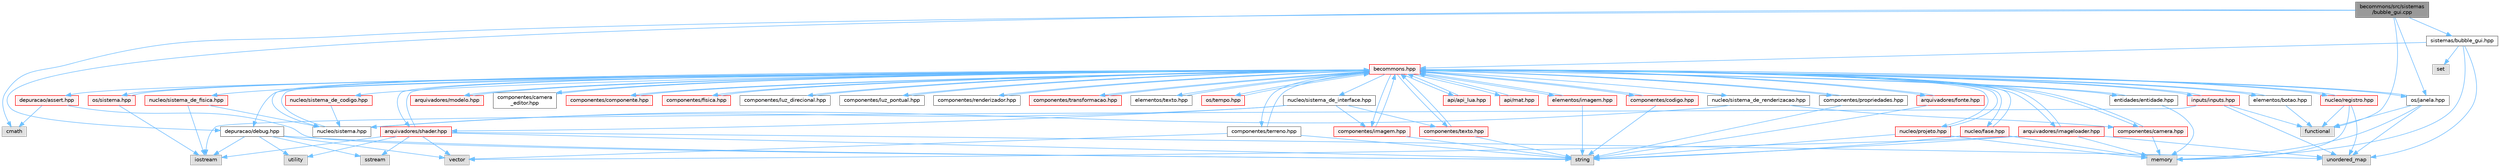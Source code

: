 digraph "becommons/src/sistemas/bubble_gui.cpp"
{
 // LATEX_PDF_SIZE
  bgcolor="transparent";
  edge [fontname=Helvetica,fontsize=10,labelfontname=Helvetica,labelfontsize=10];
  node [fontname=Helvetica,fontsize=10,shape=box,height=0.2,width=0.4];
  Node1 [id="Node000001",label="becommons/src/sistemas\l/bubble_gui.cpp",height=0.2,width=0.4,color="gray40", fillcolor="grey60", style="filled", fontcolor="black",tooltip=" "];
  Node1 -> Node2 [id="edge1_Node000001_Node000002",color="steelblue1",style="solid",tooltip=" "];
  Node2 [id="Node000002",label="sistemas/bubble_gui.hpp",height=0.2,width=0.4,color="grey40", fillcolor="white", style="filled",URL="$bubble__gui_8hpp.html",tooltip=" "];
  Node2 -> Node3 [id="edge2_Node000002_Node000003",color="steelblue1",style="solid",tooltip=" "];
  Node3 [id="Node000003",label="unordered_map",height=0.2,width=0.4,color="grey60", fillcolor="#E0E0E0", style="filled",tooltip=" "];
  Node2 -> Node4 [id="edge3_Node000002_Node000004",color="steelblue1",style="solid",tooltip=" "];
  Node4 [id="Node000004",label="memory",height=0.2,width=0.4,color="grey60", fillcolor="#E0E0E0", style="filled",tooltip=" "];
  Node2 -> Node5 [id="edge4_Node000002_Node000005",color="steelblue1",style="solid",tooltip=" "];
  Node5 [id="Node000005",label="set",height=0.2,width=0.4,color="grey60", fillcolor="#E0E0E0", style="filled",tooltip=" "];
  Node2 -> Node6 [id="edge5_Node000002_Node000006",color="steelblue1",style="solid",tooltip=" "];
  Node6 [id="Node000006",label="becommons.hpp",height=0.2,width=0.4,color="red", fillcolor="#FFF0F0", style="filled",URL="$becommons_8hpp.html",tooltip=" "];
  Node6 -> Node7 [id="edge6_Node000006_Node000007",color="steelblue1",style="solid",tooltip=" "];
  Node7 [id="Node000007",label="api/api_lua.hpp",height=0.2,width=0.4,color="red", fillcolor="#FFF0F0", style="filled",URL="$api__lua_8hpp.html",tooltip="Gerencia a configuração do luabridge para api lua."];
  Node7 -> Node6 [id="edge7_Node000007_Node000006",color="steelblue1",style="solid",tooltip=" "];
  Node6 -> Node12 [id="edge8_Node000006_Node000012",color="steelblue1",style="solid",tooltip=" "];
  Node12 [id="Node000012",label="api/mat.hpp",height=0.2,width=0.4,color="red", fillcolor="#FFF0F0", style="filled",URL="$mat_8hpp.html",tooltip="Gerencia funçoes matemáticas."];
  Node12 -> Node6 [id="edge9_Node000012_Node000006",color="steelblue1",style="solid",tooltip=" "];
  Node6 -> Node15 [id="edge10_Node000006_Node000015",color="steelblue1",style="solid",tooltip=" "];
  Node15 [id="Node000015",label="arquivadores/fonte.hpp",height=0.2,width=0.4,color="red", fillcolor="#FFF0F0", style="filled",URL="$fonte_8hpp.html",tooltip="Define estruturas básicas para renderização de textos."];
  Node15 -> Node17 [id="edge11_Node000015_Node000017",color="steelblue1",style="solid",tooltip=" "];
  Node17 [id="Node000017",label="string",height=0.2,width=0.4,color="grey60", fillcolor="#E0E0E0", style="filled",tooltip=" "];
  Node15 -> Node6 [id="edge12_Node000015_Node000006",color="steelblue1",style="solid",tooltip=" "];
  Node6 -> Node20 [id="edge13_Node000006_Node000020",color="steelblue1",style="solid",tooltip=" "];
  Node20 [id="Node000020",label="arquivadores/imageloader.hpp",height=0.2,width=0.4,color="red", fillcolor="#FFF0F0", style="filled",URL="$imageloader_8hpp.html",tooltip="Gerencia as imagems/texturas carregadas na engine."];
  Node20 -> Node17 [id="edge14_Node000020_Node000017",color="steelblue1",style="solid",tooltip=" "];
  Node20 -> Node3 [id="edge15_Node000020_Node000003",color="steelblue1",style="solid",tooltip=" "];
  Node20 -> Node23 [id="edge16_Node000020_Node000023",color="steelblue1",style="solid",tooltip=" "];
  Node23 [id="Node000023",label="vector",height=0.2,width=0.4,color="grey60", fillcolor="#E0E0E0", style="filled",tooltip=" "];
  Node20 -> Node4 [id="edge17_Node000020_Node000004",color="steelblue1",style="solid",tooltip=" "];
  Node20 -> Node6 [id="edge18_Node000020_Node000006",color="steelblue1",style="solid",tooltip=" "];
  Node6 -> Node24 [id="edge19_Node000006_Node000024",color="steelblue1",style="solid",tooltip=" "];
  Node24 [id="Node000024",label="arquivadores/modelo.hpp",height=0.2,width=0.4,color="red", fillcolor="#FFF0F0", style="filled",URL="$modelo_8hpp.html",tooltip="Carrega um modelo usando a biblioteca assimp com base em um diretório."];
  Node24 -> Node6 [id="edge20_Node000024_Node000006",color="steelblue1",style="solid",tooltip=" "];
  Node6 -> Node26 [id="edge21_Node000006_Node000026",color="steelblue1",style="solid",tooltip=" "];
  Node26 [id="Node000026",label="arquivadores/shader.hpp",height=0.2,width=0.4,color="red", fillcolor="#FFF0F0", style="filled",URL="$shader_8hpp.html",tooltip="Gerencia os shaders GLSL."];
  Node26 -> Node17 [id="edge22_Node000026_Node000017",color="steelblue1",style="solid",tooltip=" "];
  Node26 -> Node28 [id="edge23_Node000026_Node000028",color="steelblue1",style="solid",tooltip=" "];
  Node28 [id="Node000028",label="sstream",height=0.2,width=0.4,color="grey60", fillcolor="#E0E0E0", style="filled",tooltip=" "];
  Node26 -> Node29 [id="edge24_Node000026_Node000029",color="steelblue1",style="solid",tooltip=" "];
  Node29 [id="Node000029",label="iostream",height=0.2,width=0.4,color="grey60", fillcolor="#E0E0E0", style="filled",tooltip=" "];
  Node26 -> Node23 [id="edge25_Node000026_Node000023",color="steelblue1",style="solid",tooltip=" "];
  Node26 -> Node30 [id="edge26_Node000026_Node000030",color="steelblue1",style="solid",tooltip=" "];
  Node30 [id="Node000030",label="utility",height=0.2,width=0.4,color="grey60", fillcolor="#E0E0E0", style="filled",tooltip=" "];
  Node26 -> Node3 [id="edge27_Node000026_Node000003",color="steelblue1",style="solid",tooltip=" "];
  Node26 -> Node6 [id="edge28_Node000026_Node000006",color="steelblue1",style="solid",tooltip=" "];
  Node6 -> Node32 [id="edge29_Node000006_Node000032",color="steelblue1",style="solid",tooltip=" "];
  Node32 [id="Node000032",label="componentes/camera.hpp",height=0.2,width=0.4,color="red", fillcolor="#FFF0F0", style="filled",URL="$camera_8hpp.html",tooltip="Estrutura básica de câmera."];
  Node32 -> Node4 [id="edge30_Node000032_Node000004",color="steelblue1",style="solid",tooltip=" "];
  Node32 -> Node6 [id="edge31_Node000032_Node000006",color="steelblue1",style="solid",tooltip=" "];
  Node6 -> Node35 [id="edge32_Node000006_Node000035",color="steelblue1",style="solid",tooltip=" "];
  Node35 [id="Node000035",label="componentes/camera\l_editor.hpp",height=0.2,width=0.4,color="grey40", fillcolor="white", style="filled",URL="$camera__editor_8hpp.html",tooltip=" "];
  Node35 -> Node6 [id="edge33_Node000035_Node000006",color="steelblue1",style="solid",tooltip=" "];
  Node6 -> Node36 [id="edge34_Node000006_Node000036",color="steelblue1",style="solid",tooltip=" "];
  Node36 [id="Node000036",label="componentes/codigo.hpp",height=0.2,width=0.4,color="red", fillcolor="#FFF0F0", style="filled",URL="$codigo_8hpp.html",tooltip="Componente de código para entidades ECS."];
  Node36 -> Node17 [id="edge35_Node000036_Node000017",color="steelblue1",style="solid",tooltip=" "];
  Node36 -> Node6 [id="edge36_Node000036_Node000006",color="steelblue1",style="solid",tooltip=" "];
  Node6 -> Node38 [id="edge37_Node000006_Node000038",color="steelblue1",style="solid",tooltip=" "];
  Node38 [id="Node000038",label="componentes/componente.hpp",height=0.2,width=0.4,color="red", fillcolor="#FFF0F0", style="filled",URL="$componente_8hpp.html",tooltip="Estrutura base para componetes."];
  Node38 -> Node6 [id="edge38_Node000038_Node000006",color="steelblue1",style="solid",tooltip=" "];
  Node6 -> Node43 [id="edge39_Node000006_Node000043",color="steelblue1",style="solid",tooltip=" "];
  Node43 [id="Node000043",label="componentes/fisica.hpp",height=0.2,width=0.4,color="red", fillcolor="#FFF0F0", style="filled",URL="$fisica_8hpp.html",tooltip="Componente de física para entidades ECS."];
  Node43 -> Node6 [id="edge40_Node000043_Node000006",color="steelblue1",style="solid",tooltip=" "];
  Node6 -> Node44 [id="edge41_Node000006_Node000044",color="steelblue1",style="solid",tooltip=" "];
  Node44 [id="Node000044",label="componentes/imagem.hpp",height=0.2,width=0.4,color="red", fillcolor="#FFF0F0", style="filled",URL="$componentes_2imagem_8hpp.html",tooltip=" "];
  Node44 -> Node17 [id="edge42_Node000044_Node000017",color="steelblue1",style="solid",tooltip=" "];
  Node44 -> Node6 [id="edge43_Node000044_Node000006",color="steelblue1",style="solid",tooltip=" "];
  Node6 -> Node45 [id="edge44_Node000006_Node000045",color="steelblue1",style="solid",tooltip=" "];
  Node45 [id="Node000045",label="componentes/luz_direcional.hpp",height=0.2,width=0.4,color="grey40", fillcolor="white", style="filled",URL="$luz__direcional_8hpp.html",tooltip=" "];
  Node45 -> Node6 [id="edge45_Node000045_Node000006",color="steelblue1",style="solid",tooltip=" "];
  Node6 -> Node46 [id="edge46_Node000006_Node000046",color="steelblue1",style="solid",tooltip=" "];
  Node46 [id="Node000046",label="componentes/luz_pontual.hpp",height=0.2,width=0.4,color="grey40", fillcolor="white", style="filled",URL="$luz__pontual_8hpp.html",tooltip=" "];
  Node46 -> Node6 [id="edge47_Node000046_Node000006",color="steelblue1",style="solid",tooltip=" "];
  Node6 -> Node47 [id="edge48_Node000006_Node000047",color="steelblue1",style="solid",tooltip=" "];
  Node47 [id="Node000047",label="componentes/propriedades.hpp",height=0.2,width=0.4,color="grey40", fillcolor="white", style="filled",URL="$propriedades_8hpp.html",tooltip=" "];
  Node47 -> Node17 [id="edge49_Node000047_Node000017",color="steelblue1",style="solid",tooltip=" "];
  Node47 -> Node6 [id="edge50_Node000047_Node000006",color="steelblue1",style="solid",tooltip=" "];
  Node6 -> Node48 [id="edge51_Node000006_Node000048",color="steelblue1",style="solid",tooltip=" "];
  Node48 [id="Node000048",label="componentes/renderizador.hpp",height=0.2,width=0.4,color="grey40", fillcolor="white", style="filled",URL="$renderizador_8hpp.html",tooltip=" "];
  Node48 -> Node6 [id="edge52_Node000048_Node000006",color="steelblue1",style="solid",tooltip=" "];
  Node6 -> Node49 [id="edge53_Node000006_Node000049",color="steelblue1",style="solid",tooltip=" "];
  Node49 [id="Node000049",label="componentes/terreno.hpp",height=0.2,width=0.4,color="grey40", fillcolor="white", style="filled",URL="$terreno_8hpp.html",tooltip=" "];
  Node49 -> Node23 [id="edge54_Node000049_Node000023",color="steelblue1",style="solid",tooltip=" "];
  Node49 -> Node17 [id="edge55_Node000049_Node000017",color="steelblue1",style="solid",tooltip=" "];
  Node49 -> Node6 [id="edge56_Node000049_Node000006",color="steelblue1",style="solid",tooltip=" "];
  Node6 -> Node50 [id="edge57_Node000006_Node000050",color="steelblue1",style="solid",tooltip=" "];
  Node50 [id="Node000050",label="componentes/texto.hpp",height=0.2,width=0.4,color="red", fillcolor="#FFF0F0", style="filled",URL="$componentes_2texto_8hpp.html",tooltip=" "];
  Node50 -> Node17 [id="edge58_Node000050_Node000017",color="steelblue1",style="solid",tooltip=" "];
  Node50 -> Node6 [id="edge59_Node000050_Node000006",color="steelblue1",style="solid",tooltip=" "];
  Node6 -> Node51 [id="edge60_Node000006_Node000051",color="steelblue1",style="solid",tooltip=" "];
  Node51 [id="Node000051",label="componentes/transformacao.hpp",height=0.2,width=0.4,color="red", fillcolor="#FFF0F0", style="filled",URL="$transformacao_8hpp.html",tooltip="Calcula a mtriz de modelo para um objeto 3d qualquer."];
  Node51 -> Node6 [id="edge61_Node000051_Node000006",color="steelblue1",style="solid",tooltip=" "];
  Node6 -> Node55 [id="edge62_Node000006_Node000055",color="steelblue1",style="solid",tooltip=" "];
  Node55 [id="Node000055",label="depuracao/debug.hpp",height=0.2,width=0.4,color="grey40", fillcolor="white", style="filled",URL="$debug_8hpp.html",tooltip=" "];
  Node55 -> Node23 [id="edge63_Node000055_Node000023",color="steelblue1",style="solid",tooltip=" "];
  Node55 -> Node30 [id="edge64_Node000055_Node000030",color="steelblue1",style="solid",tooltip=" "];
  Node55 -> Node17 [id="edge65_Node000055_Node000017",color="steelblue1",style="solid",tooltip=" "];
  Node55 -> Node29 [id="edge66_Node000055_Node000029",color="steelblue1",style="solid",tooltip=" "];
  Node55 -> Node28 [id="edge67_Node000055_Node000028",color="steelblue1",style="solid",tooltip=" "];
  Node6 -> Node56 [id="edge68_Node000006_Node000056",color="steelblue1",style="solid",tooltip=" "];
  Node56 [id="Node000056",label="depuracao/assert.hpp",height=0.2,width=0.4,color="red", fillcolor="#FFF0F0", style="filled",URL="$assert_8hpp.html",tooltip=" "];
  Node56 -> Node58 [id="edge69_Node000056_Node000058",color="steelblue1",style="solid",tooltip=" "];
  Node58 [id="Node000058",label="cmath",height=0.2,width=0.4,color="grey60", fillcolor="#E0E0E0", style="filled",tooltip=" "];
  Node56 -> Node17 [id="edge70_Node000056_Node000017",color="steelblue1",style="solid",tooltip=" "];
  Node6 -> Node59 [id="edge71_Node000006_Node000059",color="steelblue1",style="solid",tooltip=" "];
  Node59 [id="Node000059",label="elementos/botao.hpp",height=0.2,width=0.4,color="grey40", fillcolor="white", style="filled",URL="$botao_8hpp.html",tooltip=" "];
  Node59 -> Node60 [id="edge72_Node000059_Node000060",color="steelblue1",style="solid",tooltip=" "];
  Node60 [id="Node000060",label="functional",height=0.2,width=0.4,color="grey60", fillcolor="#E0E0E0", style="filled",tooltip=" "];
  Node59 -> Node6 [id="edge73_Node000059_Node000006",color="steelblue1",style="solid",tooltip=" "];
  Node6 -> Node61 [id="edge74_Node000006_Node000061",color="steelblue1",style="solid",tooltip=" "];
  Node61 [id="Node000061",label="elementos/imagem.hpp",height=0.2,width=0.4,color="red", fillcolor="#FFF0F0", style="filled",URL="$elementos_2imagem_8hpp.html",tooltip="Gerencia a configuração do luabridge para api lua."];
  Node61 -> Node17 [id="edge75_Node000061_Node000017",color="steelblue1",style="solid",tooltip=" "];
  Node61 -> Node6 [id="edge76_Node000061_Node000006",color="steelblue1",style="solid",tooltip=" "];
  Node6 -> Node62 [id="edge77_Node000006_Node000062",color="steelblue1",style="solid",tooltip=" "];
  Node62 [id="Node000062",label="elementos/texto.hpp",height=0.2,width=0.4,color="grey40", fillcolor="white", style="filled",URL="$elementos_2texto_8hpp.html",tooltip=" "];
  Node62 -> Node6 [id="edge78_Node000062_Node000006",color="steelblue1",style="solid",tooltip=" "];
  Node6 -> Node63 [id="edge79_Node000006_Node000063",color="steelblue1",style="solid",tooltip=" "];
  Node63 [id="Node000063",label="entidades/entidade.hpp",height=0.2,width=0.4,color="grey40", fillcolor="white", style="filled",URL="$entidade_8hpp.html",tooltip="Inclusoes e defini��es relacionadas � entidade."];
  Node63 -> Node4 [id="edge80_Node000063_Node000004",color="steelblue1",style="solid",tooltip=" "];
  Node63 -> Node6 [id="edge81_Node000063_Node000006",color="steelblue1",style="solid",tooltip=" "];
  Node6 -> Node64 [id="edge82_Node000006_Node000064",color="steelblue1",style="solid",tooltip=" "];
  Node64 [id="Node000064",label="inputs/inputs.hpp",height=0.2,width=0.4,color="red", fillcolor="#FFF0F0", style="filled",URL="$inputs_8hpp.html",tooltip=" "];
  Node64 -> Node29 [id="edge83_Node000064_Node000029",color="steelblue1",style="solid",tooltip=" "];
  Node64 -> Node3 [id="edge84_Node000064_Node000003",color="steelblue1",style="solid",tooltip=" "];
  Node64 -> Node60 [id="edge85_Node000064_Node000060",color="steelblue1",style="solid",tooltip=" "];
  Node64 -> Node6 [id="edge86_Node000064_Node000006",color="steelblue1",style="solid",tooltip=" "];
  Node6 -> Node65 [id="edge87_Node000006_Node000065",color="steelblue1",style="solid",tooltip=" "];
  Node65 [id="Node000065",label="nucleo/fase.hpp",height=0.2,width=0.4,color="red", fillcolor="#FFF0F0", style="filled",URL="$fase_8hpp.html",tooltip="Gerencia sistemas numa fase."];
  Node65 -> Node17 [id="edge88_Node000065_Node000017",color="steelblue1",style="solid",tooltip=" "];
  Node65 -> Node4 [id="edge89_Node000065_Node000004",color="steelblue1",style="solid",tooltip=" "];
  Node65 -> Node6 [id="edge90_Node000065_Node000006",color="steelblue1",style="solid",tooltip=" "];
  Node6 -> Node66 [id="edge91_Node000006_Node000066",color="steelblue1",style="solid",tooltip=" "];
  Node66 [id="Node000066",label="nucleo/projeto.hpp",height=0.2,width=0.4,color="red", fillcolor="#FFF0F0", style="filled",URL="$projeto_8hpp.html",tooltip="Gerencia configurações do projeto."];
  Node66 -> Node17 [id="edge92_Node000066_Node000017",color="steelblue1",style="solid",tooltip=" "];
  Node66 -> Node4 [id="edge93_Node000066_Node000004",color="steelblue1",style="solid",tooltip=" "];
  Node66 -> Node6 [id="edge94_Node000066_Node000006",color="steelblue1",style="solid",tooltip=" "];
  Node6 -> Node67 [id="edge95_Node000006_Node000067",color="steelblue1",style="solid",tooltip=" "];
  Node67 [id="Node000067",label="nucleo/registro.hpp",height=0.2,width=0.4,color="red", fillcolor="#FFF0F0", style="filled",URL="$registro_8hpp.html",tooltip="Inclusoes e definições relacionadas à registro."];
  Node67 -> Node3 [id="edge96_Node000067_Node000003",color="steelblue1",style="solid",tooltip=" "];
  Node67 -> Node4 [id="edge97_Node000067_Node000004",color="steelblue1",style="solid",tooltip=" "];
  Node67 -> Node60 [id="edge98_Node000067_Node000060",color="steelblue1",style="solid",tooltip=" "];
  Node67 -> Node6 [id="edge99_Node000067_Node000006",color="steelblue1",style="solid",tooltip=" "];
  Node6 -> Node69 [id="edge100_Node000006_Node000069",color="steelblue1",style="solid",tooltip=" "];
  Node69 [id="Node000069",label="nucleo/sistema.hpp",height=0.2,width=0.4,color="grey40", fillcolor="white", style="filled",URL="$nucleo_2sistema_8hpp.html",tooltip=" "];
  Node69 -> Node6 [id="edge101_Node000069_Node000006",color="steelblue1",style="solid",tooltip=" "];
  Node6 -> Node70 [id="edge102_Node000006_Node000070",color="steelblue1",style="solid",tooltip=" "];
  Node70 [id="Node000070",label="nucleo/sistema_de_codigo.hpp",height=0.2,width=0.4,color="red", fillcolor="#FFF0F0", style="filled",URL="$sistema__de__codigo_8hpp.html",tooltip=" "];
  Node70 -> Node69 [id="edge103_Node000070_Node000069",color="steelblue1",style="solid",tooltip=" "];
  Node6 -> Node73 [id="edge104_Node000006_Node000073",color="steelblue1",style="solid",tooltip=" "];
  Node73 [id="Node000073",label="nucleo/sistema_de_fisica.hpp",height=0.2,width=0.4,color="red", fillcolor="#FFF0F0", style="filled",URL="$sistema__de__fisica_8hpp.html",tooltip="Gerencia a fisica de jogo com o bullet3."];
  Node73 -> Node69 [id="edge105_Node000073_Node000069",color="steelblue1",style="solid",tooltip=" "];
  Node73 -> Node29 [id="edge106_Node000073_Node000029",color="steelblue1",style="solid",tooltip=" "];
  Node6 -> Node75 [id="edge107_Node000006_Node000075",color="steelblue1",style="solid",tooltip=" "];
  Node75 [id="Node000075",label="nucleo/sistema_de_interface.hpp",height=0.2,width=0.4,color="grey40", fillcolor="white", style="filled",URL="$sistema__de__interface_8hpp.html",tooltip=" "];
  Node75 -> Node69 [id="edge108_Node000075_Node000069",color="steelblue1",style="solid",tooltip=" "];
  Node75 -> Node26 [id="edge109_Node000075_Node000026",color="steelblue1",style="solid",tooltip=" "];
  Node75 -> Node50 [id="edge110_Node000075_Node000050",color="steelblue1",style="solid",tooltip=" "];
  Node75 -> Node44 [id="edge111_Node000075_Node000044",color="steelblue1",style="solid",tooltip=" "];
  Node6 -> Node76 [id="edge112_Node000006_Node000076",color="steelblue1",style="solid",tooltip=" "];
  Node76 [id="Node000076",label="nucleo/sistema_de_renderizacao.hpp",height=0.2,width=0.4,color="grey40", fillcolor="white", style="filled",URL="$sistema__de__renderizacao_8hpp.html",tooltip="Gerencia a renderizacao."];
  Node76 -> Node69 [id="edge113_Node000076_Node000069",color="steelblue1",style="solid",tooltip=" "];
  Node76 -> Node32 [id="edge114_Node000076_Node000032",color="steelblue1",style="solid",tooltip=" "];
  Node6 -> Node77 [id="edge115_Node000006_Node000077",color="steelblue1",style="solid",tooltip=" "];
  Node77 [id="Node000077",label="os/janela.hpp",height=0.2,width=0.4,color="grey40", fillcolor="white", style="filled",URL="$janela_8hpp.html",tooltip="Inicia e gerencia janela glfw."];
  Node77 -> Node60 [id="edge116_Node000077_Node000060",color="steelblue1",style="solid",tooltip=" "];
  Node77 -> Node4 [id="edge117_Node000077_Node000004",color="steelblue1",style="solid",tooltip=" "];
  Node77 -> Node3 [id="edge118_Node000077_Node000003",color="steelblue1",style="solid",tooltip=" "];
  Node77 -> Node6 [id="edge119_Node000077_Node000006",color="steelblue1",style="solid",tooltip=" "];
  Node6 -> Node78 [id="edge120_Node000006_Node000078",color="steelblue1",style="solid",tooltip=" "];
  Node78 [id="Node000078",label="os/sistema.hpp",height=0.2,width=0.4,color="red", fillcolor="#FFF0F0", style="filled",URL="$os_2sistema_8hpp.html",tooltip="funçoes do sistema"];
  Node78 -> Node29 [id="edge121_Node000078_Node000029",color="steelblue1",style="solid",tooltip=" "];
  Node78 -> Node6 [id="edge122_Node000078_Node000006",color="steelblue1",style="solid",tooltip=" "];
  Node6 -> Node81 [id="edge123_Node000006_Node000081",color="steelblue1",style="solid",tooltip=" "];
  Node81 [id="Node000081",label="os/tempo.hpp",height=0.2,width=0.4,color="red", fillcolor="#FFF0F0", style="filled",URL="$tempo_8hpp.html",tooltip="Inicia e gerencia o tempo."];
  Node81 -> Node6 [id="edge124_Node000081_Node000006",color="steelblue1",style="solid",tooltip=" "];
  Node1 -> Node77 [id="edge125_Node000001_Node000077",color="steelblue1",style="solid",tooltip=" "];
  Node1 -> Node55 [id="edge126_Node000001_Node000055",color="steelblue1",style="solid",tooltip=" "];
  Node1 -> Node58 [id="edge127_Node000001_Node000058",color="steelblue1",style="solid",tooltip=" "];
  Node1 -> Node60 [id="edge128_Node000001_Node000060",color="steelblue1",style="solid",tooltip=" "];
}
